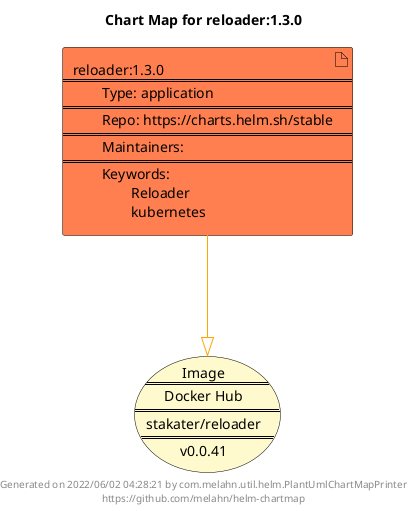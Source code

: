 @startuml
skinparam linetype ortho
skinparam backgroundColor white
skinparam usecaseBorderColor black
skinparam usecaseArrowColor LightSlateGray
skinparam artifactBorderColor black
skinparam artifactArrowColor LightSlateGray

title Chart Map for reloader:1.3.0

'There is one referenced Helm Chart
artifact "reloader:1.3.0\n====\n\tType: application\n====\n\tRepo: https://charts.helm.sh/stable\n====\n\tMaintainers: \n====\n\tKeywords: \n\t\tReloader\n\t\tkubernetes" as reloader_1_3_0 #Coral

'There is one referenced Docker Image
usecase "Image\n====\nDocker Hub\n====\nstakater/reloader\n====\nv0.0.41" as stakater_reloader_v0_0_41 #LemonChiffon

'Chart Dependencies
reloader_1_3_0--[#orange]-|>stakater_reloader_v0_0_41

center footer Generated on 2022/06/02 04:28:21 by com.melahn.util.helm.PlantUmlChartMapPrinter\nhttps://github.com/melahn/helm-chartmap
@enduml
